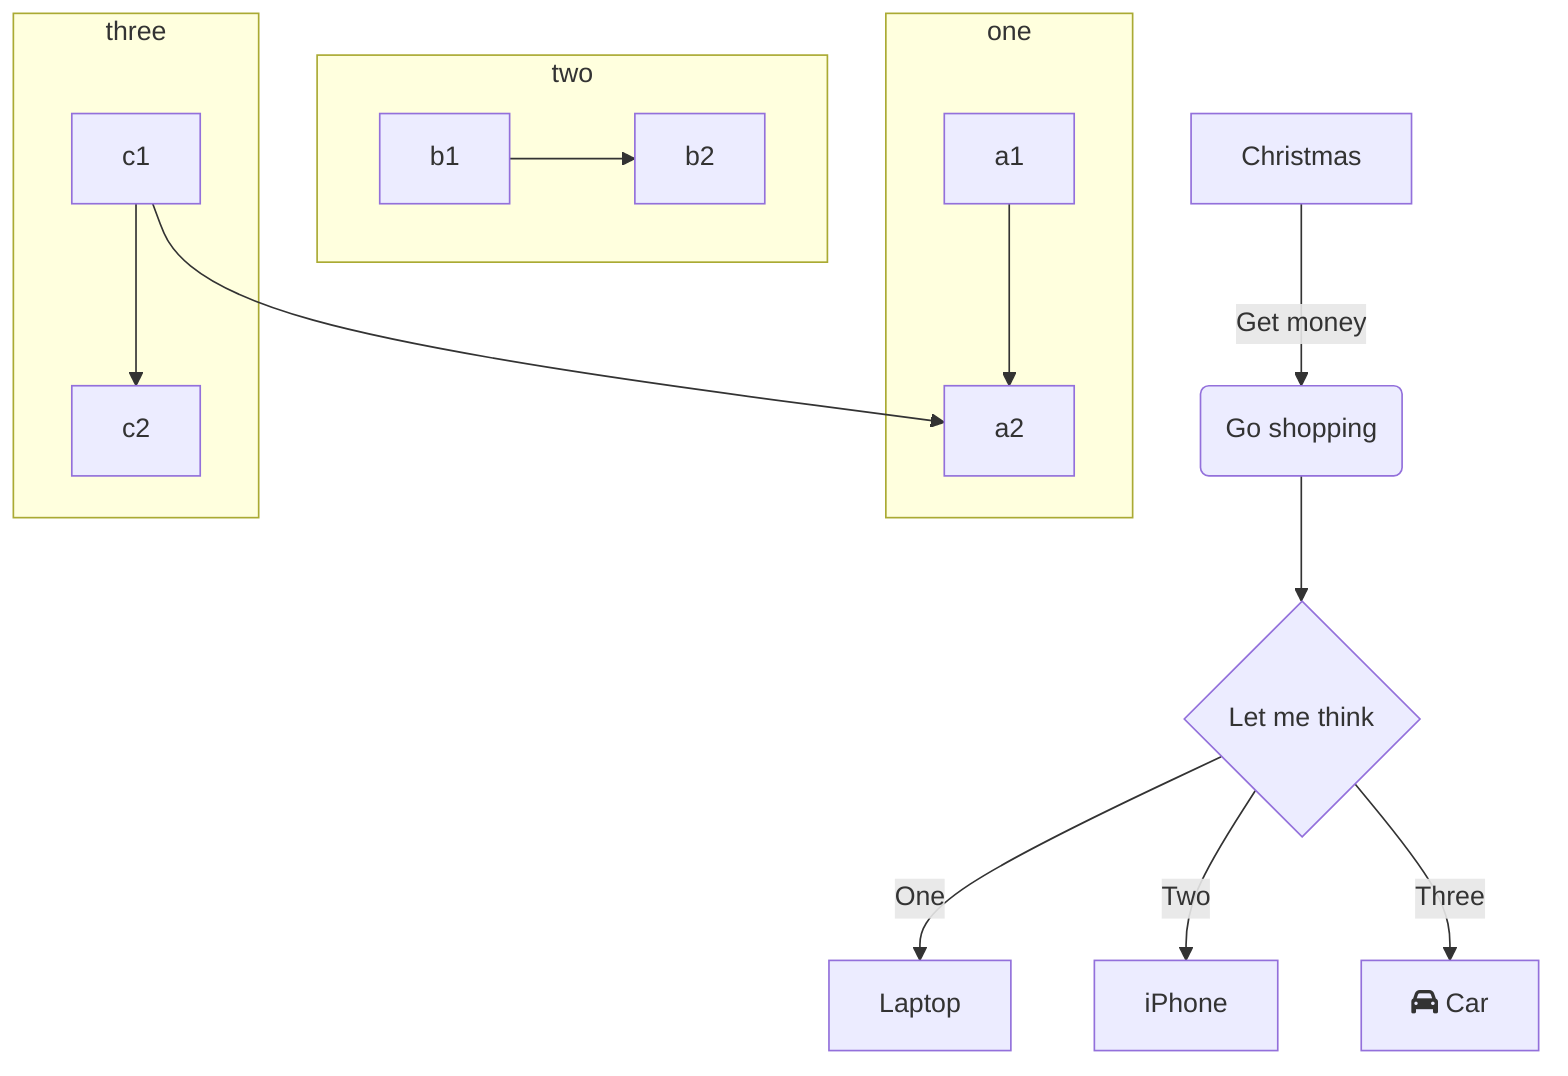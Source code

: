 graph TD
    A[Christmas] -->|Get money| B(Go shopping)
    B --> C{Let me think}
    C -->|One| D[Laptop]
    C -->|Two| E[iPhone]
    C -->|Three| F[fa:fa-car Car]


    subgraph one
    a1-->a2
    end
    subgraph two
    b1-->b2
    end
    subgraph three
    c1-->c2
    end
    c1-->a2